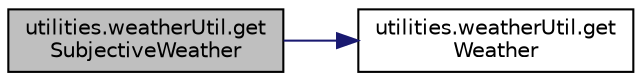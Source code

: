 digraph "utilities.weatherUtil.getSubjectiveWeather"
{
  edge [fontname="Helvetica",fontsize="10",labelfontname="Helvetica",labelfontsize="10"];
  node [fontname="Helvetica",fontsize="10",shape=record];
  rankdir="LR";
  Node1 [label="utilities.weatherUtil.get\lSubjectiveWeather",height=0.2,width=0.4,color="black", fillcolor="grey75", style="filled" fontcolor="black"];
  Node1 -> Node2 [color="midnightblue",fontsize="10",style="solid",fontname="Helvetica"];
  Node2 [label="utilities.weatherUtil.get\lWeather",height=0.2,width=0.4,color="black", fillcolor="white", style="filled",URL="$namespaceutilities_1_1weatherUtil.html#a09e56074993b1bf4fb2191f2e510f8d0"];
}
